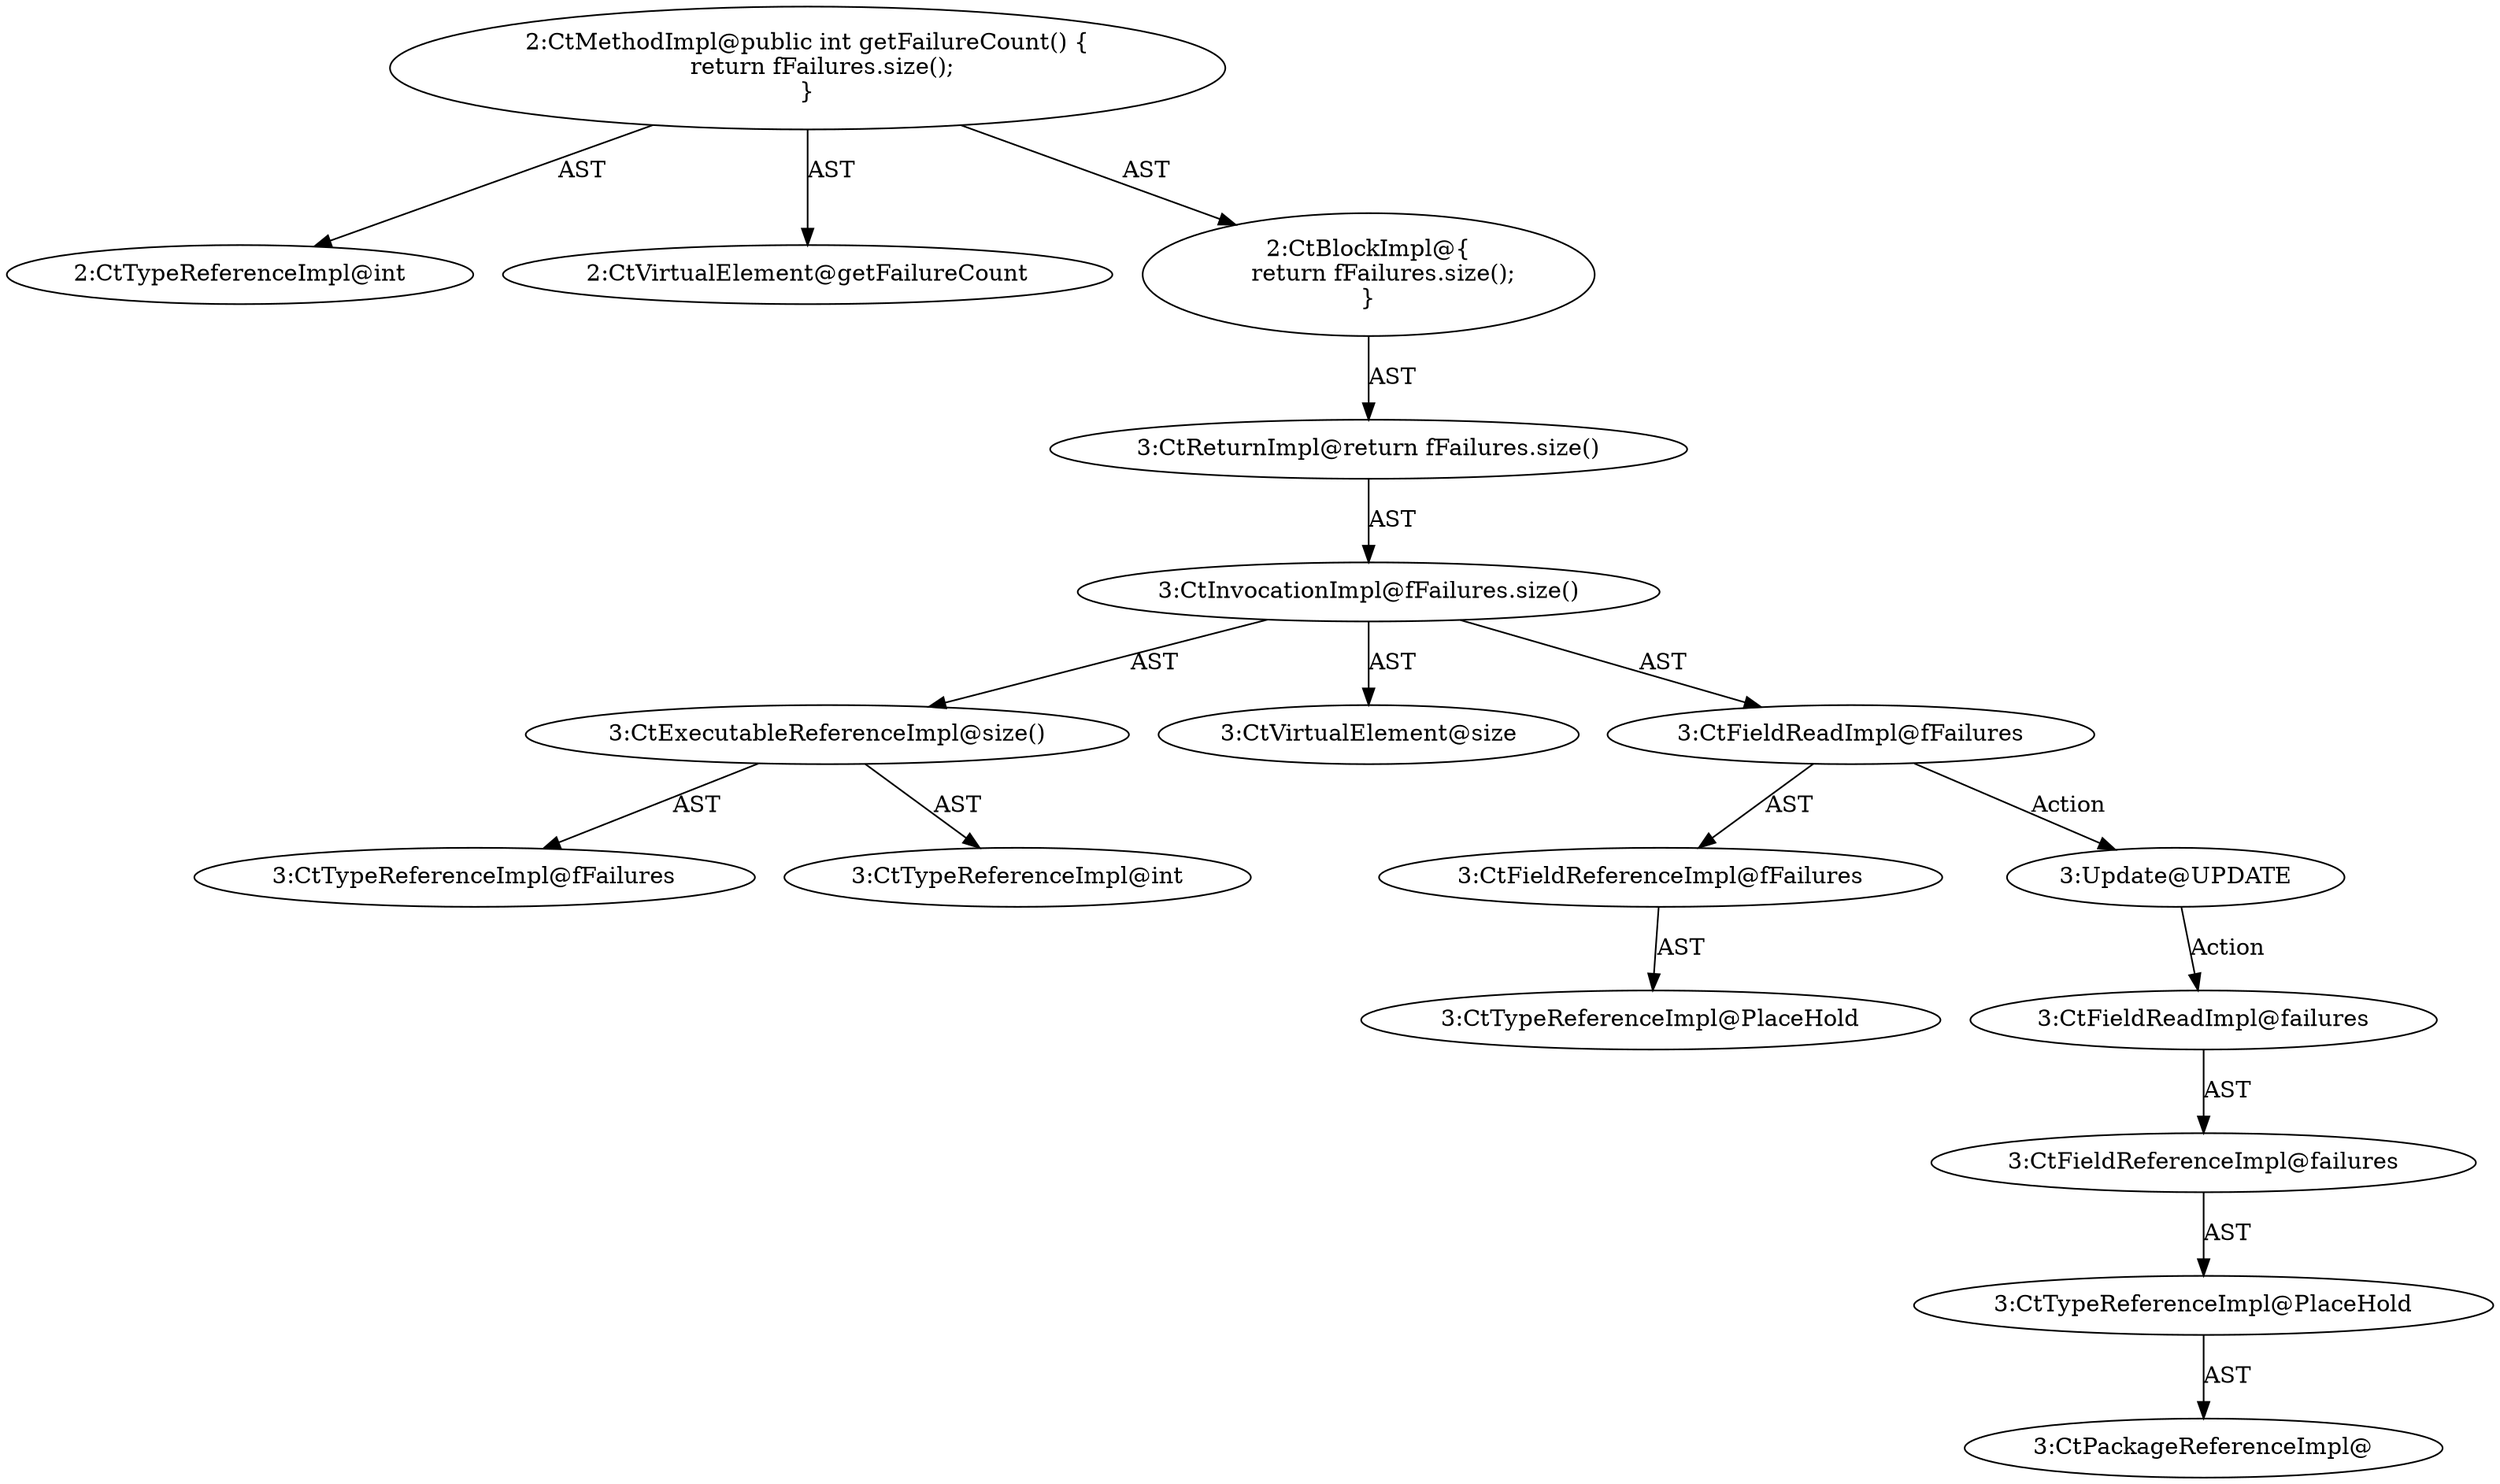 digraph "getFailureCount#?" {
0 [label="2:CtTypeReferenceImpl@int" shape=ellipse]
1 [label="2:CtVirtualElement@getFailureCount" shape=ellipse]
2 [label="3:CtExecutableReferenceImpl@size()" shape=ellipse]
3 [label="3:CtTypeReferenceImpl@fFailures" shape=ellipse]
4 [label="3:CtTypeReferenceImpl@int" shape=ellipse]
5 [label="3:CtVirtualElement@size" shape=ellipse]
6 [label="3:CtFieldReferenceImpl@fFailures" shape=ellipse]
7 [label="3:CtTypeReferenceImpl@PlaceHold" shape=ellipse]
8 [label="3:CtFieldReadImpl@fFailures" shape=ellipse]
9 [label="3:CtInvocationImpl@fFailures.size()" shape=ellipse]
10 [label="3:CtReturnImpl@return fFailures.size()" shape=ellipse]
11 [label="2:CtBlockImpl@\{
    return fFailures.size();
\}" shape=ellipse]
12 [label="2:CtMethodImpl@public int getFailureCount() \{
    return fFailures.size();
\}" shape=ellipse]
13 [label="3:Update@UPDATE" shape=ellipse]
14 [label="3:CtPackageReferenceImpl@" shape=ellipse]
15 [label="3:CtTypeReferenceImpl@PlaceHold" shape=ellipse]
16 [label="3:CtFieldReferenceImpl@failures" shape=ellipse]
17 [label="3:CtFieldReadImpl@failures" shape=ellipse]
2 -> 3 [label="AST"];
2 -> 4 [label="AST"];
6 -> 7 [label="AST"];
8 -> 6 [label="AST"];
8 -> 13 [label="Action"];
9 -> 5 [label="AST"];
9 -> 8 [label="AST"];
9 -> 2 [label="AST"];
10 -> 9 [label="AST"];
11 -> 10 [label="AST"];
12 -> 1 [label="AST"];
12 -> 0 [label="AST"];
12 -> 11 [label="AST"];
13 -> 17 [label="Action"];
15 -> 14 [label="AST"];
16 -> 15 [label="AST"];
17 -> 16 [label="AST"];
}